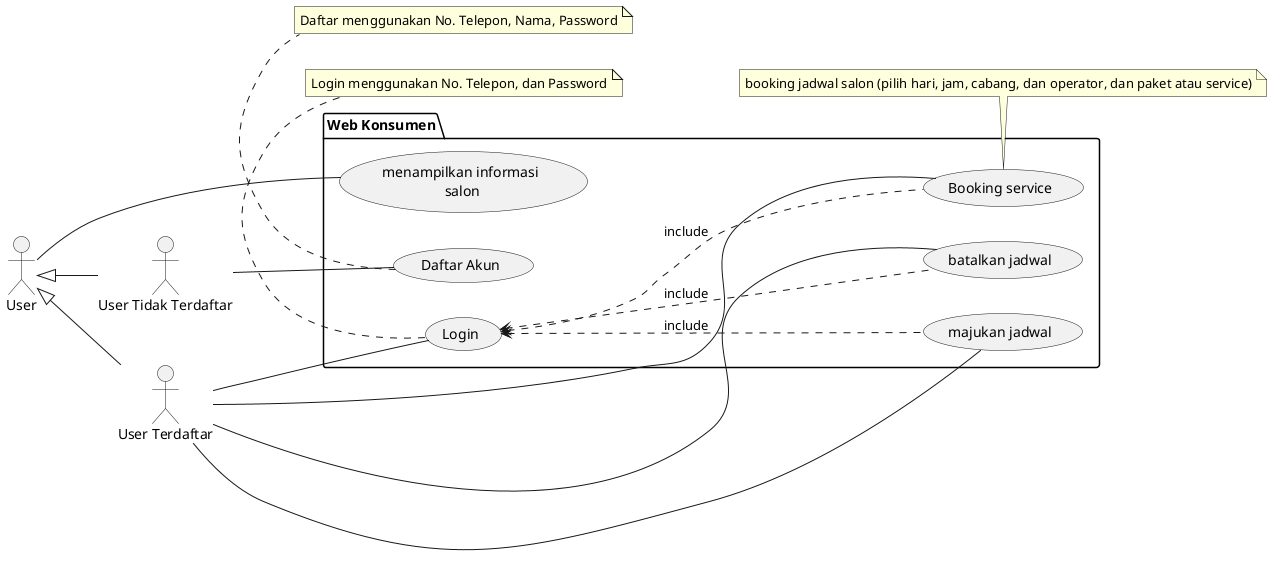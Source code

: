 @startuml usecase

left to right direction
:User: as User
:User Tidak Terdaftar: as UTT
:User Terdaftar: as UT

User <|-- UTT
User <|-- UT

package "Web Konsumen" {
usecase (menampilkan informasi\n salon) as menampilkanInformasi
usecase (Daftar Akun) as daftarAkun
usecase (Login) as login
usecase (Booking service) as bs
usecase (batalkan jadwal) as batalkanJadwal
usecase (majukan jadwal) as majukanJadwal
}

User -- menampilkanInformasi

UTT -- daftarAkun
note bottom of daftarAkun
    Daftar menggunakan No. Telepon, Nama, Password
end note

UT -- login
note top of login
    Login menggunakan No. Telepon, dan Password
end note

UT -- bs
note top of bs
    booking jadwal salon (pilih hari, jam, cabang, dan operator, dan paket atau service)
end note

UT -- batalkanJadwal
UT -- majukanJadwal

login <.. bs : include
login <.. batalkanJadwal : include
login <.. majukanJadwal : include
@enduml